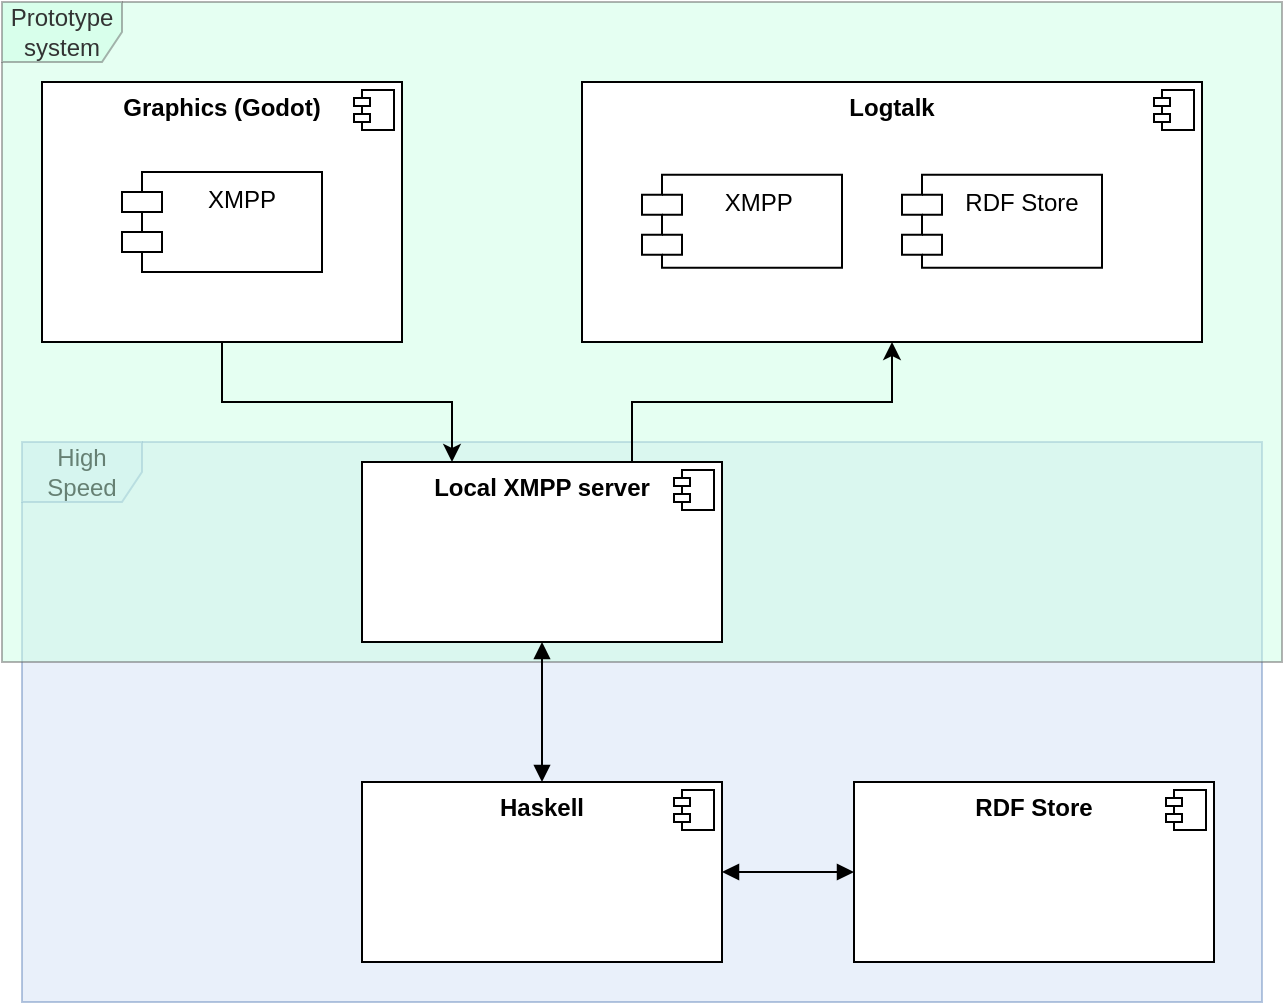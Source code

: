 <mxfile version="16.1.4" type="github">
  <diagram id="C5RBs43oDa-KdzZeNtuy" name="Page-1">
    <mxGraphModel dx="1026" dy="532" grid="1" gridSize="10" guides="1" tooltips="1" connect="1" arrows="1" fold="1" page="1" pageScale="1" pageWidth="827" pageHeight="1169" math="0" shadow="0">
      <root>
        <mxCell id="WIyWlLk6GJQsqaUBKTNV-0" />
        <mxCell id="WIyWlLk6GJQsqaUBKTNV-1" parent="WIyWlLk6GJQsqaUBKTNV-0" />
        <mxCell id="5oCXE8T_dQ10nB1SNqem-35" value="High Speed" style="shape=umlFrame;whiteSpace=wrap;html=1;fillColor=#dae8fc;swimlaneFillColor=#D4E1F5;strokeColor=#6c8ebf;opacity=50;" vertex="1" parent="WIyWlLk6GJQsqaUBKTNV-1">
          <mxGeometry x="30" y="250" width="620" height="280" as="geometry" />
        </mxCell>
        <mxCell id="5oCXE8T_dQ10nB1SNqem-34" value="Prototype system" style="shape=umlFrame;whiteSpace=wrap;html=1;fillColor=#CCFFE6;fontColor=#333333;strokeColor=#666666;swimlaneFillColor=#CCFFE6;opacity=50;" vertex="1" parent="WIyWlLk6GJQsqaUBKTNV-1">
          <mxGeometry x="20" y="30" width="640" height="330" as="geometry" />
        </mxCell>
        <mxCell id="5oCXE8T_dQ10nB1SNqem-7" value="" style="group" vertex="1" connectable="0" parent="WIyWlLk6GJQsqaUBKTNV-1">
          <mxGeometry x="310" y="70" width="310" height="130" as="geometry" />
        </mxCell>
        <mxCell id="5oCXE8T_dQ10nB1SNqem-2" value="&lt;p style=&quot;margin: 0px ; margin-top: 6px ; text-align: center&quot;&gt;&lt;b&gt;Logtalk&lt;/b&gt;&lt;/p&gt;" style="align=left;overflow=fill;html=1;dropTarget=0;" vertex="1" parent="5oCXE8T_dQ10nB1SNqem-7">
          <mxGeometry width="310" height="130" as="geometry" />
        </mxCell>
        <mxCell id="5oCXE8T_dQ10nB1SNqem-3" value="" style="shape=component;jettyWidth=8;jettyHeight=4;" vertex="1" parent="5oCXE8T_dQ10nB1SNqem-2">
          <mxGeometry x="1" width="20" height="20" relative="1" as="geometry">
            <mxPoint x="-24" y="4" as="offset" />
          </mxGeometry>
        </mxCell>
        <mxCell id="5oCXE8T_dQ10nB1SNqem-4" value="RDF Store" style="shape=module;align=left;spacingLeft=20;align=center;verticalAlign=top;" vertex="1" parent="5oCXE8T_dQ10nB1SNqem-7">
          <mxGeometry x="160" y="46.429" width="100" height="46.429" as="geometry" />
        </mxCell>
        <mxCell id="5oCXE8T_dQ10nB1SNqem-5" value="XMPP " style="shape=module;align=left;spacingLeft=20;align=center;verticalAlign=top;" vertex="1" parent="5oCXE8T_dQ10nB1SNqem-7">
          <mxGeometry x="30" y="46.429" width="100" height="46.429" as="geometry" />
        </mxCell>
        <mxCell id="5oCXE8T_dQ10nB1SNqem-8" value="" style="group" vertex="1" connectable="0" parent="WIyWlLk6GJQsqaUBKTNV-1">
          <mxGeometry x="40" y="70" width="180" height="130" as="geometry" />
        </mxCell>
        <mxCell id="5oCXE8T_dQ10nB1SNqem-0" value="&lt;p style=&quot;margin: 0px ; margin-top: 6px ; text-align: center&quot;&gt;&lt;b&gt;Graphics (Godot)&lt;/b&gt;&lt;/p&gt;" style="align=left;overflow=fill;html=1;dropTarget=0;" vertex="1" parent="5oCXE8T_dQ10nB1SNqem-8">
          <mxGeometry width="180" height="130" as="geometry" />
        </mxCell>
        <mxCell id="5oCXE8T_dQ10nB1SNqem-1" value="" style="shape=component;jettyWidth=8;jettyHeight=4;" vertex="1" parent="5oCXE8T_dQ10nB1SNqem-0">
          <mxGeometry x="1" width="20" height="20" relative="1" as="geometry">
            <mxPoint x="-24" y="4" as="offset" />
          </mxGeometry>
        </mxCell>
        <mxCell id="5oCXE8T_dQ10nB1SNqem-6" value="XMPP" style="shape=module;align=left;spacingLeft=20;align=center;verticalAlign=top;" vertex="1" parent="5oCXE8T_dQ10nB1SNqem-8">
          <mxGeometry x="40" y="45" width="100" height="50" as="geometry" />
        </mxCell>
        <mxCell id="5oCXE8T_dQ10nB1SNqem-16" style="edgeStyle=orthogonalEdgeStyle;rounded=0;orthogonalLoop=1;jettySize=auto;html=1;exitX=0.75;exitY=0;exitDx=0;exitDy=0;entryX=0.5;entryY=1;entryDx=0;entryDy=0;" edge="1" parent="WIyWlLk6GJQsqaUBKTNV-1" source="5oCXE8T_dQ10nB1SNqem-9" target="5oCXE8T_dQ10nB1SNqem-2">
          <mxGeometry relative="1" as="geometry" />
        </mxCell>
        <mxCell id="5oCXE8T_dQ10nB1SNqem-9" value="&lt;p style=&quot;margin: 0px ; margin-top: 6px ; text-align: center&quot;&gt;&lt;b&gt;Local XMPP server&lt;/b&gt;&lt;/p&gt;" style="align=left;overflow=fill;html=1;dropTarget=0;" vertex="1" parent="WIyWlLk6GJQsqaUBKTNV-1">
          <mxGeometry x="200" y="260" width="180" height="90" as="geometry" />
        </mxCell>
        <mxCell id="5oCXE8T_dQ10nB1SNqem-10" value="" style="shape=component;jettyWidth=8;jettyHeight=4;" vertex="1" parent="5oCXE8T_dQ10nB1SNqem-9">
          <mxGeometry x="1" width="20" height="20" relative="1" as="geometry">
            <mxPoint x="-24" y="4" as="offset" />
          </mxGeometry>
        </mxCell>
        <mxCell id="5oCXE8T_dQ10nB1SNqem-14" style="edgeStyle=orthogonalEdgeStyle;rounded=0;orthogonalLoop=1;jettySize=auto;html=1;entryX=0.25;entryY=0;entryDx=0;entryDy=0;" edge="1" parent="WIyWlLk6GJQsqaUBKTNV-1" source="5oCXE8T_dQ10nB1SNqem-0" target="5oCXE8T_dQ10nB1SNqem-9">
          <mxGeometry relative="1" as="geometry" />
        </mxCell>
        <mxCell id="5oCXE8T_dQ10nB1SNqem-17" value="&lt;p style=&quot;margin: 0px ; margin-top: 6px ; text-align: center&quot;&gt;&lt;b&gt;Haskell&lt;/b&gt;&lt;/p&gt;" style="align=left;overflow=fill;html=1;dropTarget=0;" vertex="1" parent="WIyWlLk6GJQsqaUBKTNV-1">
          <mxGeometry x="200" y="420" width="180" height="90" as="geometry" />
        </mxCell>
        <mxCell id="5oCXE8T_dQ10nB1SNqem-18" value="" style="shape=component;jettyWidth=8;jettyHeight=4;" vertex="1" parent="5oCXE8T_dQ10nB1SNqem-17">
          <mxGeometry x="1" width="20" height="20" relative="1" as="geometry">
            <mxPoint x="-24" y="4" as="offset" />
          </mxGeometry>
        </mxCell>
        <mxCell id="5oCXE8T_dQ10nB1SNqem-27" value="&lt;p style=&quot;margin: 0px ; margin-top: 6px ; text-align: center&quot;&gt;&lt;b&gt;RDF Store&lt;/b&gt;&lt;/p&gt;" style="align=left;overflow=fill;html=1;dropTarget=0;" vertex="1" parent="WIyWlLk6GJQsqaUBKTNV-1">
          <mxGeometry x="446" y="420" width="180" height="90" as="geometry" />
        </mxCell>
        <mxCell id="5oCXE8T_dQ10nB1SNqem-28" value="" style="shape=component;jettyWidth=8;jettyHeight=4;" vertex="1" parent="5oCXE8T_dQ10nB1SNqem-27">
          <mxGeometry x="1" width="20" height="20" relative="1" as="geometry">
            <mxPoint x="-24" y="4" as="offset" />
          </mxGeometry>
        </mxCell>
        <mxCell id="5oCXE8T_dQ10nB1SNqem-29" value="" style="endArrow=block;startArrow=block;endFill=1;startFill=1;html=1;rounded=0;exitX=0.5;exitY=1;exitDx=0;exitDy=0;entryX=0.5;entryY=0;entryDx=0;entryDy=0;edgeStyle=orthogonalEdgeStyle;" edge="1" parent="WIyWlLk6GJQsqaUBKTNV-1" source="5oCXE8T_dQ10nB1SNqem-9" target="5oCXE8T_dQ10nB1SNqem-17">
          <mxGeometry width="160" relative="1" as="geometry">
            <mxPoint x="330" y="280" as="sourcePoint" />
            <mxPoint x="490" y="280" as="targetPoint" />
          </mxGeometry>
        </mxCell>
        <mxCell id="5oCXE8T_dQ10nB1SNqem-31" value="" style="endArrow=block;startArrow=block;endFill=1;startFill=1;html=1;rounded=0;entryX=0;entryY=0.5;entryDx=0;entryDy=0;exitX=1;exitY=0.5;exitDx=0;exitDy=0;" edge="1" parent="WIyWlLk6GJQsqaUBKTNV-1" source="5oCXE8T_dQ10nB1SNqem-17" target="5oCXE8T_dQ10nB1SNqem-27">
          <mxGeometry width="160" relative="1" as="geometry">
            <mxPoint x="376" y="465" as="sourcePoint" />
            <mxPoint x="436" y="464.5" as="targetPoint" />
          </mxGeometry>
        </mxCell>
      </root>
    </mxGraphModel>
  </diagram>
</mxfile>
